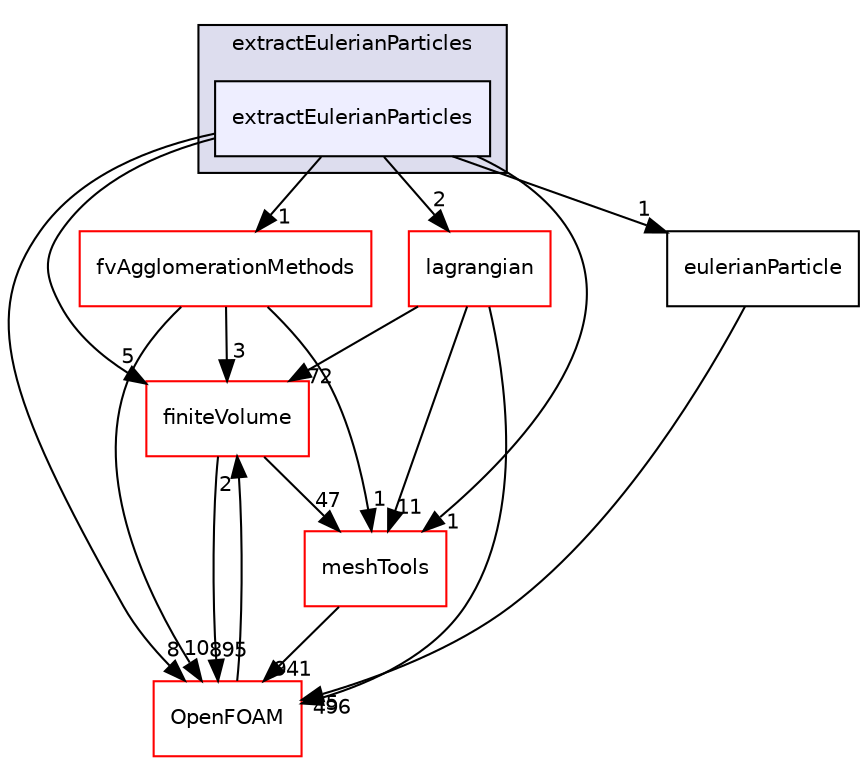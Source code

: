 digraph "src/functionObjects/field/extractEulerianParticles/extractEulerianParticles" {
  bgcolor=transparent;
  compound=true
  node [ fontsize="10", fontname="Helvetica"];
  edge [ labelfontsize="10", labelfontname="Helvetica"];
  subgraph clusterdir_dfa470136c42bc80c602f22f84865b55 {
    graph [ bgcolor="#ddddee", pencolor="black", label="extractEulerianParticles" fontname="Helvetica", fontsize="10", URL="dir_dfa470136c42bc80c602f22f84865b55.html"]
  dir_655df1d93ed665198b082dcf085878cb [shape=box, label="extractEulerianParticles", style="filled", fillcolor="#eeeeff", pencolor="black", URL="dir_655df1d93ed665198b082dcf085878cb.html"];
  }
  dir_9bd15774b555cf7259a6fa18f99fe99b [shape=box label="finiteVolume" color="red" URL="dir_9bd15774b555cf7259a6fa18f99fe99b.html"];
  dir_ae30ad0bef50cf391b24c614251bb9fd [shape=box label="meshTools" color="red" URL="dir_ae30ad0bef50cf391b24c614251bb9fd.html"];
  dir_f67628c33591d4cf162f038abafa0813 [shape=box label="eulerianParticle" URL="dir_f67628c33591d4cf162f038abafa0813.html"];
  dir_41168bd370834a1b1cba6e5748145d93 [shape=box label="fvAgglomerationMethods" color="red" URL="dir_41168bd370834a1b1cba6e5748145d93.html"];
  dir_c5473ff19b20e6ec4dfe5c310b3778a8 [shape=box label="OpenFOAM" color="red" URL="dir_c5473ff19b20e6ec4dfe5c310b3778a8.html"];
  dir_f8c25efc4b6f6a8502a42d5af7554d23 [shape=box label="lagrangian" color="red" URL="dir_f8c25efc4b6f6a8502a42d5af7554d23.html"];
  dir_9bd15774b555cf7259a6fa18f99fe99b->dir_ae30ad0bef50cf391b24c614251bb9fd [headlabel="47", labeldistance=1.5 headhref="dir_000814_001949.html"];
  dir_9bd15774b555cf7259a6fa18f99fe99b->dir_c5473ff19b20e6ec4dfe5c310b3778a8 [headlabel="895", labeldistance=1.5 headhref="dir_000814_002151.html"];
  dir_ae30ad0bef50cf391b24c614251bb9fd->dir_c5473ff19b20e6ec4dfe5c310b3778a8 [headlabel="941", labeldistance=1.5 headhref="dir_001949_002151.html"];
  dir_f67628c33591d4cf162f038abafa0813->dir_c5473ff19b20e6ec4dfe5c310b3778a8 [headlabel="5", labeldistance=1.5 headhref="dir_001278_002151.html"];
  dir_41168bd370834a1b1cba6e5748145d93->dir_9bd15774b555cf7259a6fa18f99fe99b [headlabel="3", labeldistance=1.5 headhref="dir_001390_000814.html"];
  dir_41168bd370834a1b1cba6e5748145d93->dir_ae30ad0bef50cf391b24c614251bb9fd [headlabel="1", labeldistance=1.5 headhref="dir_001390_001949.html"];
  dir_41168bd370834a1b1cba6e5748145d93->dir_c5473ff19b20e6ec4dfe5c310b3778a8 [headlabel="10", labeldistance=1.5 headhref="dir_001390_002151.html"];
  dir_c5473ff19b20e6ec4dfe5c310b3778a8->dir_9bd15774b555cf7259a6fa18f99fe99b [headlabel="2", labeldistance=1.5 headhref="dir_002151_000814.html"];
  dir_f8c25efc4b6f6a8502a42d5af7554d23->dir_9bd15774b555cf7259a6fa18f99fe99b [headlabel="72", labeldistance=1.5 headhref="dir_001500_000814.html"];
  dir_f8c25efc4b6f6a8502a42d5af7554d23->dir_ae30ad0bef50cf391b24c614251bb9fd [headlabel="11", labeldistance=1.5 headhref="dir_001500_001949.html"];
  dir_f8c25efc4b6f6a8502a42d5af7554d23->dir_c5473ff19b20e6ec4dfe5c310b3778a8 [headlabel="496", labeldistance=1.5 headhref="dir_001500_002151.html"];
  dir_655df1d93ed665198b082dcf085878cb->dir_9bd15774b555cf7259a6fa18f99fe99b [headlabel="5", labeldistance=1.5 headhref="dir_001279_000814.html"];
  dir_655df1d93ed665198b082dcf085878cb->dir_ae30ad0bef50cf391b24c614251bb9fd [headlabel="1", labeldistance=1.5 headhref="dir_001279_001949.html"];
  dir_655df1d93ed665198b082dcf085878cb->dir_f67628c33591d4cf162f038abafa0813 [headlabel="1", labeldistance=1.5 headhref="dir_001279_001278.html"];
  dir_655df1d93ed665198b082dcf085878cb->dir_41168bd370834a1b1cba6e5748145d93 [headlabel="1", labeldistance=1.5 headhref="dir_001279_001390.html"];
  dir_655df1d93ed665198b082dcf085878cb->dir_c5473ff19b20e6ec4dfe5c310b3778a8 [headlabel="8", labeldistance=1.5 headhref="dir_001279_002151.html"];
  dir_655df1d93ed665198b082dcf085878cb->dir_f8c25efc4b6f6a8502a42d5af7554d23 [headlabel="2", labeldistance=1.5 headhref="dir_001279_001500.html"];
}
